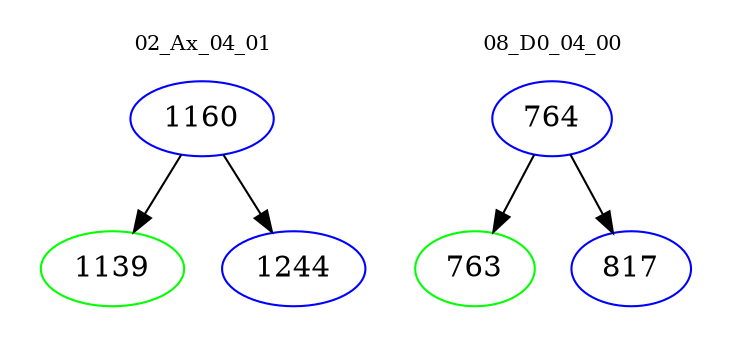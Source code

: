 digraph{
subgraph cluster_0 {
color = white
label = "02_Ax_04_01";
fontsize=10;
T0_1160 [label="1160", color="blue"]
T0_1160 -> T0_1139 [color="black"]
T0_1139 [label="1139", color="green"]
T0_1160 -> T0_1244 [color="black"]
T0_1244 [label="1244", color="blue"]
}
subgraph cluster_1 {
color = white
label = "08_D0_04_00";
fontsize=10;
T1_764 [label="764", color="blue"]
T1_764 -> T1_763 [color="black"]
T1_763 [label="763", color="green"]
T1_764 -> T1_817 [color="black"]
T1_817 [label="817", color="blue"]
}
}
